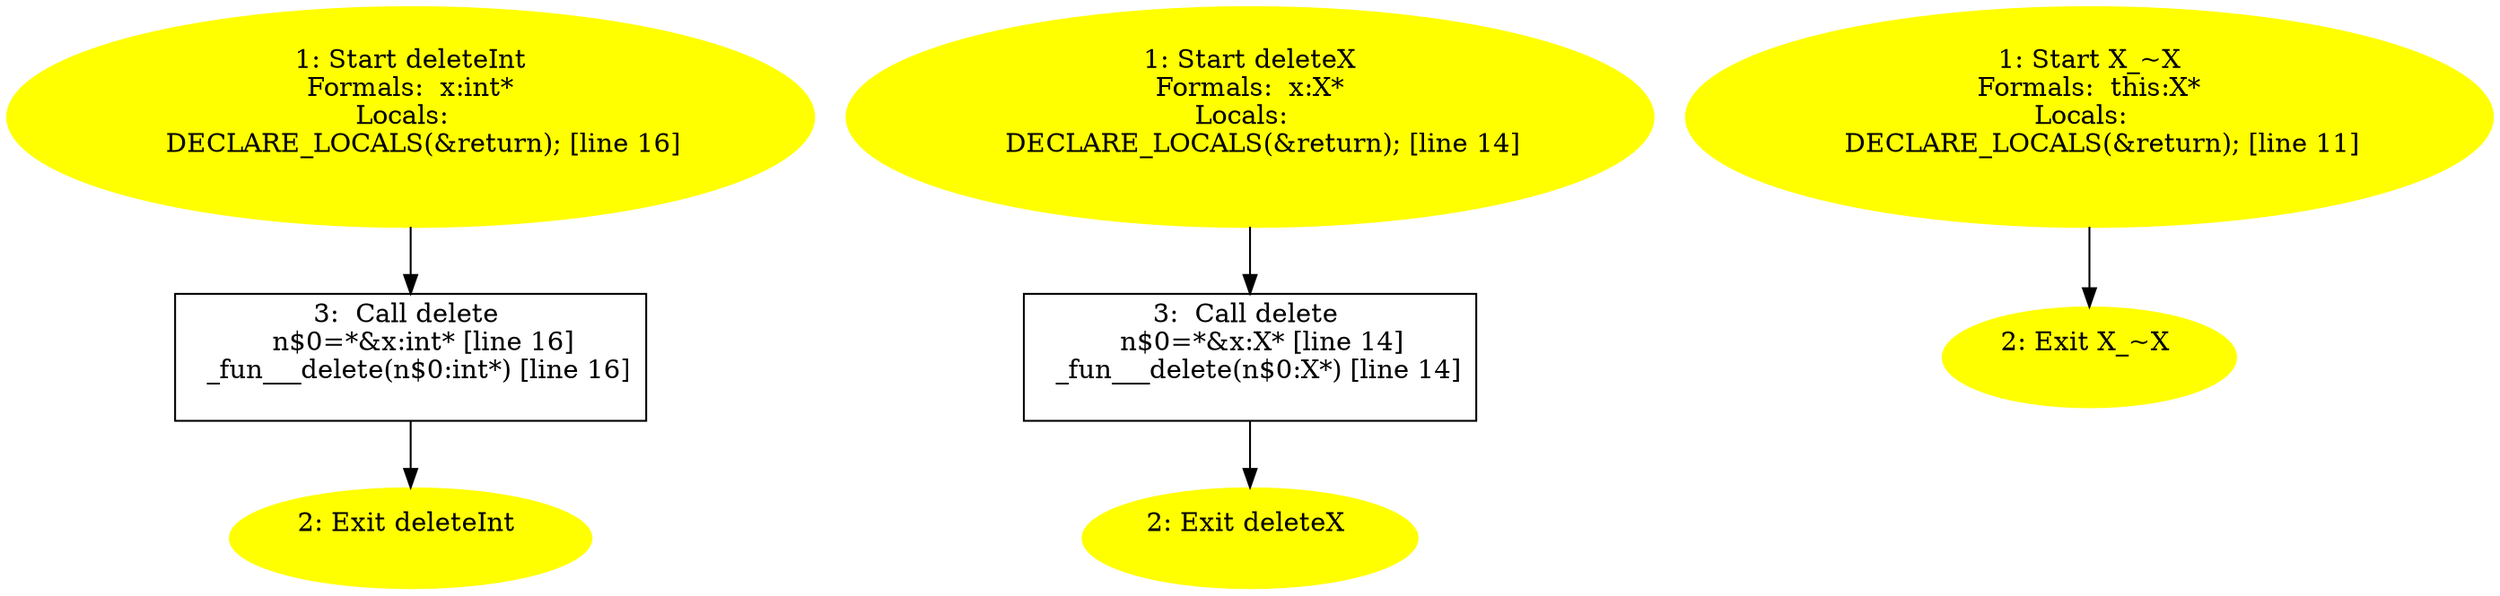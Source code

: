 /* @generated */
digraph iCFG {
"deleteInt#_Z9deleteIntPi.1290a142cb905da33c4edc8a99e3d74e_1" [label="1: Start deleteInt\nFormals:  x:int*\nLocals:  \n   DECLARE_LOCALS(&return); [line 16]\n " color=yellow style=filled]
	

	 "deleteInt#_Z9deleteIntPi.1290a142cb905da33c4edc8a99e3d74e_1" -> "deleteInt#_Z9deleteIntPi.1290a142cb905da33c4edc8a99e3d74e_3" ;
"deleteInt#_Z9deleteIntPi.1290a142cb905da33c4edc8a99e3d74e_2" [label="2: Exit deleteInt \n  " color=yellow style=filled]
	

"deleteInt#_Z9deleteIntPi.1290a142cb905da33c4edc8a99e3d74e_3" [label="3:  Call delete \n   n$0=*&x:int* [line 16]\n  _fun___delete(n$0:int*) [line 16]\n " shape="box"]
	

	 "deleteInt#_Z9deleteIntPi.1290a142cb905da33c4edc8a99e3d74e_3" -> "deleteInt#_Z9deleteIntPi.1290a142cb905da33c4edc8a99e3d74e_2" ;
"deleteX#_Z7deleteXP1X.ddffb30c0ee6370177b08414b2c6d138_1" [label="1: Start deleteX\nFormals:  x:X*\nLocals:  \n   DECLARE_LOCALS(&return); [line 14]\n " color=yellow style=filled]
	

	 "deleteX#_Z7deleteXP1X.ddffb30c0ee6370177b08414b2c6d138_1" -> "deleteX#_Z7deleteXP1X.ddffb30c0ee6370177b08414b2c6d138_3" ;
"deleteX#_Z7deleteXP1X.ddffb30c0ee6370177b08414b2c6d138_2" [label="2: Exit deleteX \n  " color=yellow style=filled]
	

"deleteX#_Z7deleteXP1X.ddffb30c0ee6370177b08414b2c6d138_3" [label="3:  Call delete \n   n$0=*&x:X* [line 14]\n  _fun___delete(n$0:X*) [line 14]\n " shape="box"]
	

	 "deleteX#_Z7deleteXP1X.ddffb30c0ee6370177b08414b2c6d138_3" -> "deleteX#_Z7deleteXP1X.ddffb30c0ee6370177b08414b2c6d138_2" ;
"~X#X#(_ZN1XD0Ev).570f4e582c393d8fb931d72cddd28836_1" [label="1: Start X_~X\nFormals:  this:X*\nLocals:  \n   DECLARE_LOCALS(&return); [line 11]\n " color=yellow style=filled]
	

	 "~X#X#(_ZN1XD0Ev).570f4e582c393d8fb931d72cddd28836_1" -> "~X#X#(_ZN1XD0Ev).570f4e582c393d8fb931d72cddd28836_2" ;
"~X#X#(_ZN1XD0Ev).570f4e582c393d8fb931d72cddd28836_2" [label="2: Exit X_~X \n  " color=yellow style=filled]
	

}
